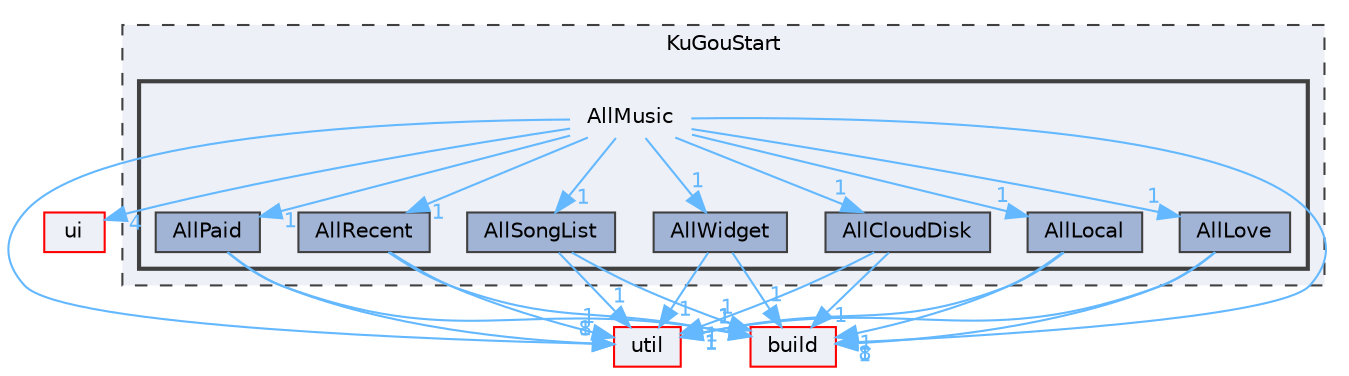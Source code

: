 digraph "AllMusic"
{
 // LATEX_PDF_SIZE
  bgcolor="transparent";
  edge [fontname=Helvetica,fontsize=10,labelfontname=Helvetica,labelfontsize=10];
  node [fontname=Helvetica,fontsize=10,shape=box,height=0.2,width=0.4];
  compound=true
  subgraph clusterdir_e60601b218beddc6af0778ac41ea9cb2 {
    graph [ bgcolor="#edf0f7", pencolor="grey25", label="KuGouStart", fontname=Helvetica,fontsize=10 style="filled,dashed", URL="dir_e60601b218beddc6af0778ac41ea9cb2.html",tooltip=""]
  subgraph clusterdir_498ec84b4a3180a9b28d4c2c2e263734 {
    graph [ bgcolor="#edf0f7", pencolor="grey25", label="", fontname=Helvetica,fontsize=10 style="filled,bold", URL="dir_498ec84b4a3180a9b28d4c2c2e263734.html",tooltip=""]
    dir_498ec84b4a3180a9b28d4c2c2e263734 [shape=plaintext, label="AllMusic"];
  dir_958e0c758cc89ecb6aa77341eebd31b2 [label="AllCloudDisk", fillcolor="#a2b4d6", color="grey25", style="filled", URL="dir_958e0c758cc89ecb6aa77341eebd31b2.html",tooltip=""];
  dir_3d4b782522095e9c92ef9a4b16095111 [label="AllLocal", fillcolor="#a2b4d6", color="grey25", style="filled", URL="dir_3d4b782522095e9c92ef9a4b16095111.html",tooltip=""];
  dir_a1d31ee8f60f838b9cb17c40c1314076 [label="AllLove", fillcolor="#a2b4d6", color="grey25", style="filled", URL="dir_a1d31ee8f60f838b9cb17c40c1314076.html",tooltip=""];
  dir_b295877296cd7fdced40ce8a75802dac [label="AllPaid", fillcolor="#a2b4d6", color="grey25", style="filled", URL="dir_b295877296cd7fdced40ce8a75802dac.html",tooltip=""];
  dir_709b3ae69bbae332ee31847b2002fe4d [label="AllRecent", fillcolor="#a2b4d6", color="grey25", style="filled", URL="dir_709b3ae69bbae332ee31847b2002fe4d.html",tooltip=""];
  dir_8271aae478a43735bca8a7153ff6eed1 [label="AllSongList", fillcolor="#a2b4d6", color="grey25", style="filled", URL="dir_8271aae478a43735bca8a7153ff6eed1.html",tooltip=""];
  dir_5c3309bc732caee70c24d0951a9be253 [label="AllWidget", fillcolor="#a2b4d6", color="grey25", style="filled", URL="dir_5c3309bc732caee70c24d0951a9be253.html",tooltip=""];
  }
  }
  dir_1788f8309b1a812dcb800a185471cf6c [label="ui", fillcolor="#edf0f7", color="red", style="filled", URL="dir_1788f8309b1a812dcb800a185471cf6c.html",tooltip=""];
  dir_23ec12649285f9fabf3a6b7380226c28 [label="util", fillcolor="#edf0f7", color="red", style="filled", URL="dir_23ec12649285f9fabf3a6b7380226c28.html",tooltip=""];
  dir_4fef79e7177ba769987a8da36c892c5f [label="build", fillcolor="#edf0f7", color="red", style="filled", URL="dir_4fef79e7177ba769987a8da36c892c5f.html",tooltip=""];
  dir_498ec84b4a3180a9b28d4c2c2e263734->dir_1788f8309b1a812dcb800a185471cf6c [headlabel="4", labeldistance=1.5 headhref="dir_000029_000351.html" href="dir_000029_000351.html" color="steelblue1" fontcolor="steelblue1"];
  dir_498ec84b4a3180a9b28d4c2c2e263734->dir_23ec12649285f9fabf3a6b7380226c28 [headlabel="8", labeldistance=1.5 headhref="dir_000029_000357.html" href="dir_000029_000357.html" color="steelblue1" fontcolor="steelblue1"];
  dir_498ec84b4a3180a9b28d4c2c2e263734->dir_3d4b782522095e9c92ef9a4b16095111 [headlabel="1", labeldistance=1.5 headhref="dir_000029_000026.html" href="dir_000029_000026.html" color="steelblue1" fontcolor="steelblue1"];
  dir_498ec84b4a3180a9b28d4c2c2e263734->dir_4fef79e7177ba769987a8da36c892c5f [headlabel="8", labeldistance=1.5 headhref="dir_000029_000041.html" href="dir_000029_000041.html" color="steelblue1" fontcolor="steelblue1"];
  dir_498ec84b4a3180a9b28d4c2c2e263734->dir_5c3309bc732caee70c24d0951a9be253 [headlabel="1", labeldistance=1.5 headhref="dir_000029_000034.html" href="dir_000029_000034.html" color="steelblue1" fontcolor="steelblue1"];
  dir_498ec84b4a3180a9b28d4c2c2e263734->dir_709b3ae69bbae332ee31847b2002fe4d [headlabel="1", labeldistance=1.5 headhref="dir_000029_000032.html" href="dir_000029_000032.html" color="steelblue1" fontcolor="steelblue1"];
  dir_498ec84b4a3180a9b28d4c2c2e263734->dir_8271aae478a43735bca8a7153ff6eed1 [headlabel="1", labeldistance=1.5 headhref="dir_000029_000033.html" href="dir_000029_000033.html" color="steelblue1" fontcolor="steelblue1"];
  dir_498ec84b4a3180a9b28d4c2c2e263734->dir_958e0c758cc89ecb6aa77341eebd31b2 [headlabel="1", labeldistance=1.5 headhref="dir_000029_000025.html" href="dir_000029_000025.html" color="steelblue1" fontcolor="steelblue1"];
  dir_498ec84b4a3180a9b28d4c2c2e263734->dir_a1d31ee8f60f838b9cb17c40c1314076 [headlabel="1", labeldistance=1.5 headhref="dir_000029_000027.html" href="dir_000029_000027.html" color="steelblue1" fontcolor="steelblue1"];
  dir_498ec84b4a3180a9b28d4c2c2e263734->dir_b295877296cd7fdced40ce8a75802dac [headlabel="1", labeldistance=1.5 headhref="dir_000029_000031.html" href="dir_000029_000031.html" color="steelblue1" fontcolor="steelblue1"];
  dir_958e0c758cc89ecb6aa77341eebd31b2->dir_23ec12649285f9fabf3a6b7380226c28 [headlabel="1", labeldistance=1.5 headhref="dir_000025_000357.html" href="dir_000025_000357.html" color="steelblue1" fontcolor="steelblue1"];
  dir_958e0c758cc89ecb6aa77341eebd31b2->dir_4fef79e7177ba769987a8da36c892c5f [headlabel="1", labeldistance=1.5 headhref="dir_000025_000041.html" href="dir_000025_000041.html" color="steelblue1" fontcolor="steelblue1"];
  dir_3d4b782522095e9c92ef9a4b16095111->dir_23ec12649285f9fabf3a6b7380226c28 [headlabel="1", labeldistance=1.5 headhref="dir_000026_000357.html" href="dir_000026_000357.html" color="steelblue1" fontcolor="steelblue1"];
  dir_3d4b782522095e9c92ef9a4b16095111->dir_4fef79e7177ba769987a8da36c892c5f [headlabel="1", labeldistance=1.5 headhref="dir_000026_000041.html" href="dir_000026_000041.html" color="steelblue1" fontcolor="steelblue1"];
  dir_a1d31ee8f60f838b9cb17c40c1314076->dir_23ec12649285f9fabf3a6b7380226c28 [headlabel="1", labeldistance=1.5 headhref="dir_000027_000357.html" href="dir_000027_000357.html" color="steelblue1" fontcolor="steelblue1"];
  dir_a1d31ee8f60f838b9cb17c40c1314076->dir_4fef79e7177ba769987a8da36c892c5f [headlabel="1", labeldistance=1.5 headhref="dir_000027_000041.html" href="dir_000027_000041.html" color="steelblue1" fontcolor="steelblue1"];
  dir_b295877296cd7fdced40ce8a75802dac->dir_23ec12649285f9fabf3a6b7380226c28 [headlabel="1", labeldistance=1.5 headhref="dir_000031_000357.html" href="dir_000031_000357.html" color="steelblue1" fontcolor="steelblue1"];
  dir_b295877296cd7fdced40ce8a75802dac->dir_4fef79e7177ba769987a8da36c892c5f [headlabel="1", labeldistance=1.5 headhref="dir_000031_000041.html" href="dir_000031_000041.html" color="steelblue1" fontcolor="steelblue1"];
  dir_709b3ae69bbae332ee31847b2002fe4d->dir_23ec12649285f9fabf3a6b7380226c28 [headlabel="1", labeldistance=1.5 headhref="dir_000032_000357.html" href="dir_000032_000357.html" color="steelblue1" fontcolor="steelblue1"];
  dir_709b3ae69bbae332ee31847b2002fe4d->dir_4fef79e7177ba769987a8da36c892c5f [headlabel="1", labeldistance=1.5 headhref="dir_000032_000041.html" href="dir_000032_000041.html" color="steelblue1" fontcolor="steelblue1"];
  dir_8271aae478a43735bca8a7153ff6eed1->dir_23ec12649285f9fabf3a6b7380226c28 [headlabel="1", labeldistance=1.5 headhref="dir_000033_000357.html" href="dir_000033_000357.html" color="steelblue1" fontcolor="steelblue1"];
  dir_8271aae478a43735bca8a7153ff6eed1->dir_4fef79e7177ba769987a8da36c892c5f [headlabel="1", labeldistance=1.5 headhref="dir_000033_000041.html" href="dir_000033_000041.html" color="steelblue1" fontcolor="steelblue1"];
  dir_5c3309bc732caee70c24d0951a9be253->dir_23ec12649285f9fabf3a6b7380226c28 [headlabel="1", labeldistance=1.5 headhref="dir_000034_000357.html" href="dir_000034_000357.html" color="steelblue1" fontcolor="steelblue1"];
  dir_5c3309bc732caee70c24d0951a9be253->dir_4fef79e7177ba769987a8da36c892c5f [headlabel="1", labeldistance=1.5 headhref="dir_000034_000041.html" href="dir_000034_000041.html" color="steelblue1" fontcolor="steelblue1"];
}
